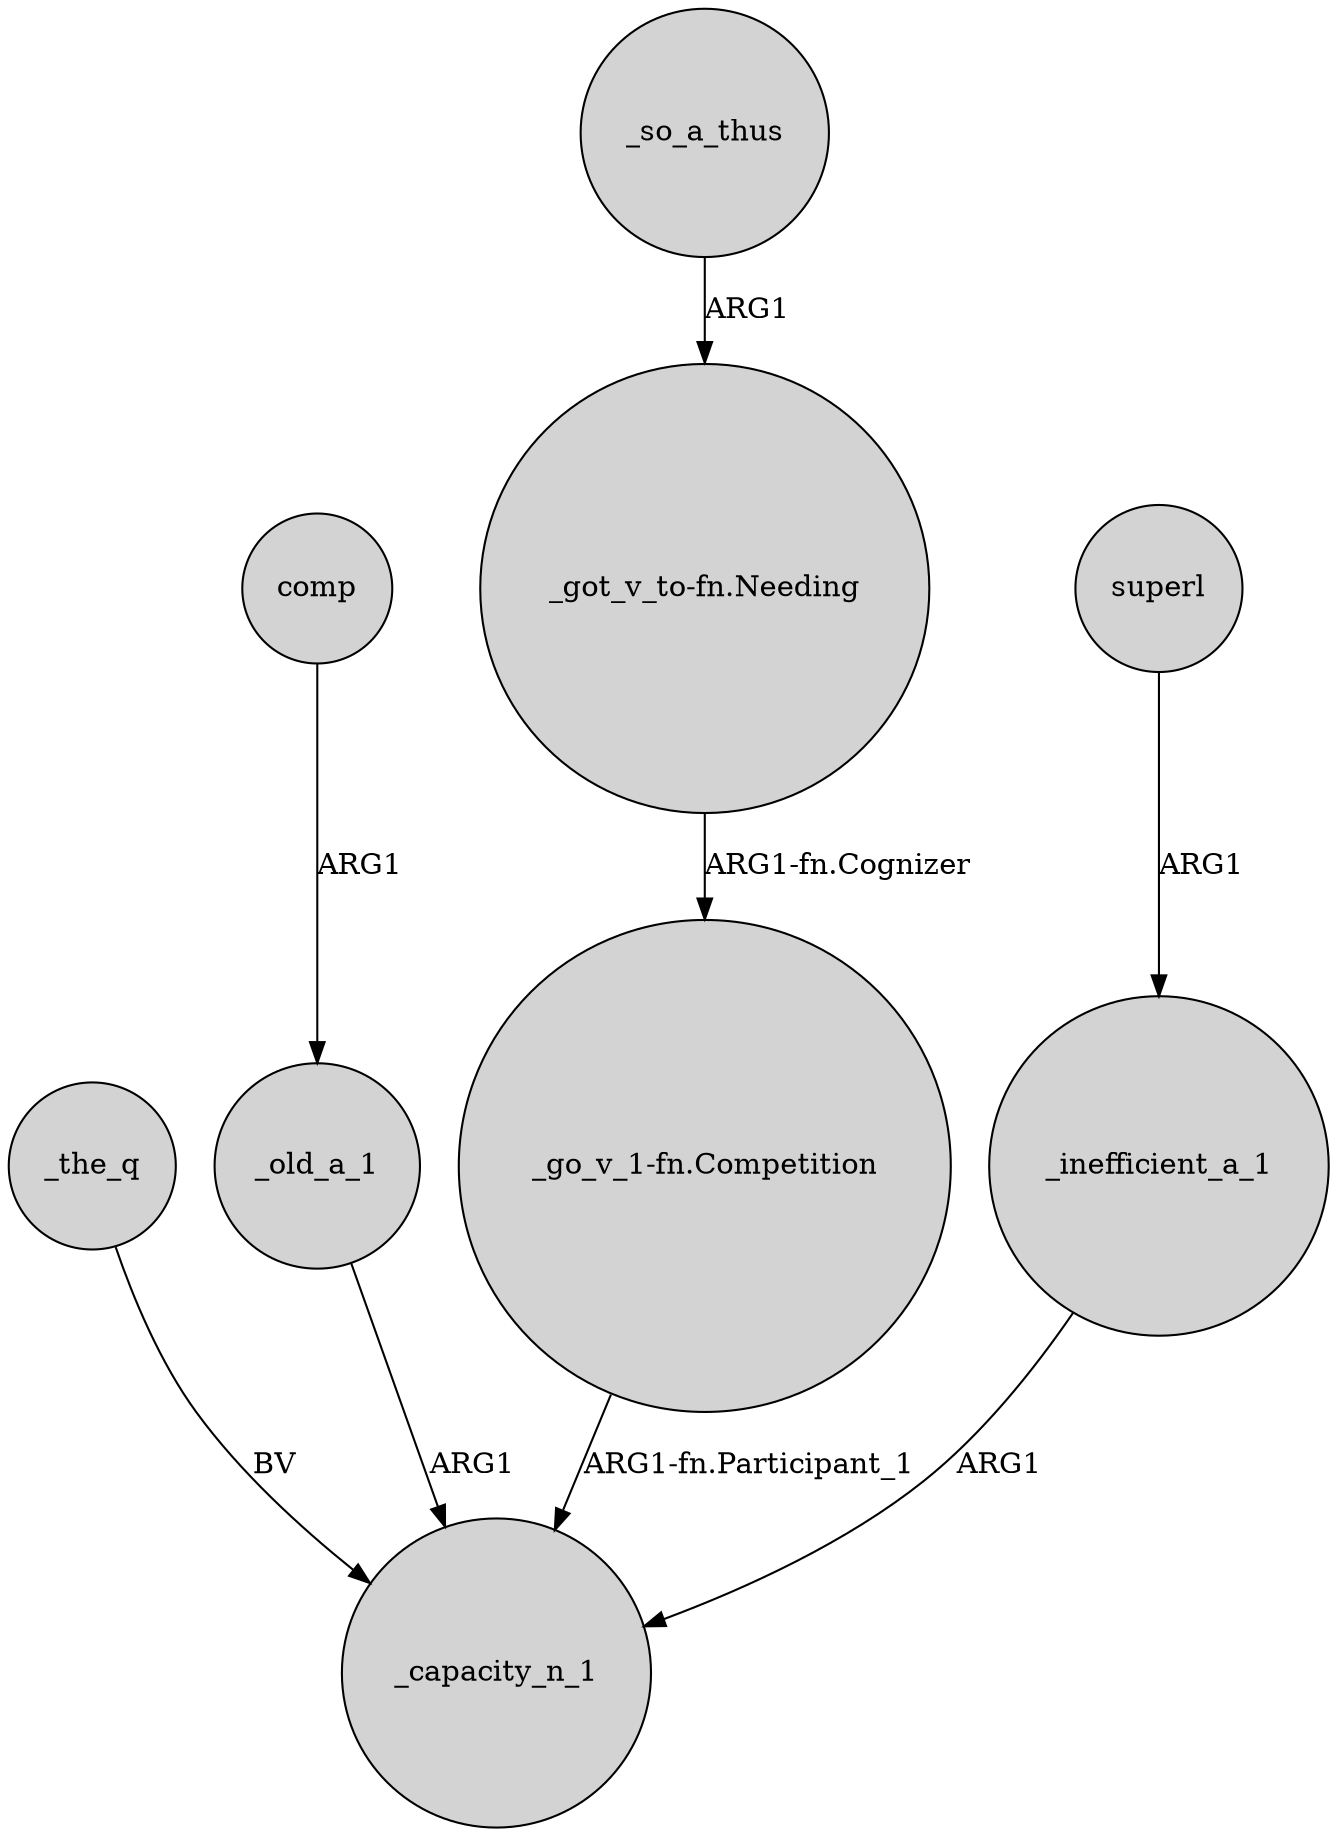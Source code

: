 digraph {
	node [shape=circle style=filled]
	_the_q -> _capacity_n_1 [label=BV]
	comp -> _old_a_1 [label=ARG1]
	"_got_v_to-fn.Needing" -> "_go_v_1-fn.Competition" [label="ARG1-fn.Cognizer"]
	_so_a_thus -> "_got_v_to-fn.Needing" [label=ARG1]
	"_go_v_1-fn.Competition" -> _capacity_n_1 [label="ARG1-fn.Participant_1"]
	_inefficient_a_1 -> _capacity_n_1 [label=ARG1]
	_old_a_1 -> _capacity_n_1 [label=ARG1]
	superl -> _inefficient_a_1 [label=ARG1]
}
